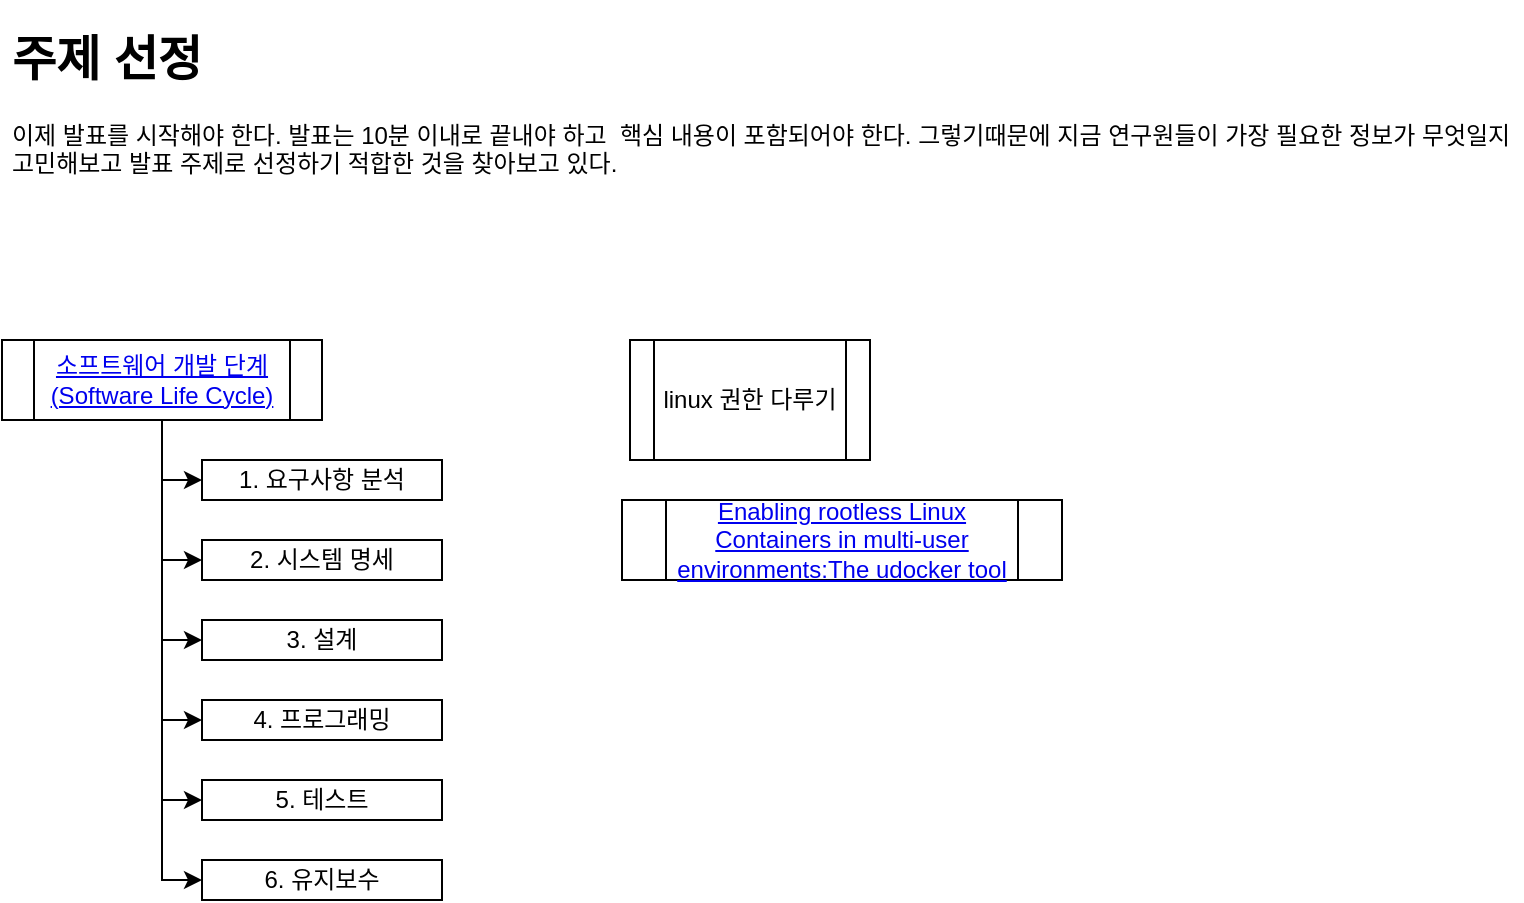 <mxfile>
    <diagram id="iIP79bNdfsaLJC7i_ccJ" name="페이지-1">
        <mxGraphModel dx="1109" dy="800" grid="1" gridSize="10" guides="1" tooltips="1" connect="1" arrows="1" fold="1" page="1" pageScale="1" pageWidth="827" pageHeight="1169" math="0" shadow="0">
            <root>
                <mxCell id="0"/>
                <mxCell id="1" parent="0"/>
                <mxCell id="2" value="&lt;h1&gt;주제 선정&lt;/h1&gt;&lt;p&gt;이제 발표를 시작해야 한다. 발표는 10분 이내로 끝내야 하고&amp;nbsp; 핵심 내용이 포함되어야 한다. 그렇기때문에 지금 연구원들이 가장 필요한 정보가 무엇일지 고민해보고 발표 주제로 선정하기 적합한 것을 찾아보고 있다.&lt;/p&gt;" style="text;html=1;strokeColor=none;fillColor=none;spacing=5;spacingTop=-20;whiteSpace=wrap;overflow=hidden;rounded=0;" parent="1" vertex="1">
                    <mxGeometry x="40" y="40" width="760" height="80" as="geometry"/>
                </mxCell>
                <mxCell id="13" style="edgeStyle=orthogonalEdgeStyle;html=1;exitX=0.5;exitY=1;exitDx=0;exitDy=0;entryX=0;entryY=0.5;entryDx=0;entryDy=0;rounded=0;" parent="1" source="5" target="6" edge="1">
                    <mxGeometry relative="1" as="geometry"/>
                </mxCell>
                <mxCell id="14" style="edgeStyle=orthogonalEdgeStyle;rounded=0;html=1;exitX=0.5;exitY=1;exitDx=0;exitDy=0;entryX=0;entryY=0.5;entryDx=0;entryDy=0;" parent="1" source="5" target="7" edge="1">
                    <mxGeometry relative="1" as="geometry"/>
                </mxCell>
                <mxCell id="15" style="edgeStyle=orthogonalEdgeStyle;rounded=0;html=1;exitX=0.5;exitY=1;exitDx=0;exitDy=0;entryX=0;entryY=0.5;entryDx=0;entryDy=0;" parent="1" source="5" target="8" edge="1">
                    <mxGeometry relative="1" as="geometry"/>
                </mxCell>
                <mxCell id="16" style="edgeStyle=orthogonalEdgeStyle;rounded=0;html=1;exitX=0.5;exitY=1;exitDx=0;exitDy=0;entryX=0;entryY=0.5;entryDx=0;entryDy=0;" parent="1" source="5" target="9" edge="1">
                    <mxGeometry relative="1" as="geometry"/>
                </mxCell>
                <mxCell id="17" style="edgeStyle=orthogonalEdgeStyle;rounded=0;html=1;exitX=0.5;exitY=1;exitDx=0;exitDy=0;entryX=0;entryY=0.5;entryDx=0;entryDy=0;" parent="1" source="5" target="10" edge="1">
                    <mxGeometry relative="1" as="geometry"/>
                </mxCell>
                <mxCell id="18" style="edgeStyle=orthogonalEdgeStyle;rounded=0;html=1;exitX=0.5;exitY=1;exitDx=0;exitDy=0;entryX=0;entryY=0.5;entryDx=0;entryDy=0;" parent="1" source="5" target="11" edge="1">
                    <mxGeometry relative="1" as="geometry"/>
                </mxCell>
                <mxCell id="5" value="&lt;a href=&quot;https://wanna-b.tistory.com/83&quot;&gt;소프트웨어 개발 단계(Software Life Cycle)&lt;/a&gt;" style="shape=process;whiteSpace=wrap;html=1;backgroundOutline=1;" parent="1" vertex="1">
                    <mxGeometry x="40" y="200" width="160" height="40" as="geometry"/>
                </mxCell>
                <mxCell id="6" value="1. 요구사항 분석" style="rounded=0;whiteSpace=wrap;html=1;" parent="1" vertex="1">
                    <mxGeometry x="140" y="260" width="120" height="20" as="geometry"/>
                </mxCell>
                <mxCell id="7" value="2. 시스템 명세" style="rounded=0;whiteSpace=wrap;html=1;" parent="1" vertex="1">
                    <mxGeometry x="140" y="300" width="120" height="20" as="geometry"/>
                </mxCell>
                <mxCell id="8" value="3. 설계" style="rounded=0;whiteSpace=wrap;html=1;" parent="1" vertex="1">
                    <mxGeometry x="140" y="340" width="120" height="20" as="geometry"/>
                </mxCell>
                <mxCell id="9" value="4. 프로그래밍" style="rounded=0;whiteSpace=wrap;html=1;" parent="1" vertex="1">
                    <mxGeometry x="140" y="380" width="120" height="20" as="geometry"/>
                </mxCell>
                <mxCell id="10" value="5. 테스트" style="rounded=0;whiteSpace=wrap;html=1;" parent="1" vertex="1">
                    <mxGeometry x="140" y="420" width="120" height="20" as="geometry"/>
                </mxCell>
                <mxCell id="11" value="6. 유지보수" style="rounded=0;whiteSpace=wrap;html=1;" parent="1" vertex="1">
                    <mxGeometry x="140" y="460" width="120" height="20" as="geometry"/>
                </mxCell>
                <mxCell id="20" value="linux 권한 다루기" style="shape=process;whiteSpace=wrap;html=1;backgroundOutline=1;" parent="1" vertex="1">
                    <mxGeometry x="354" y="200" width="120" height="60" as="geometry"/>
                </mxCell>
                <mxCell id="21" value="&lt;a href=&quot;https://www.sciencedirect.com/science/article/pii/S0010465518302042&quot;&gt;Enabling rootless Linux Containers in multi-user environments:The udocker tool&lt;/a&gt;" style="shape=process;whiteSpace=wrap;html=1;backgroundOutline=1;" parent="1" vertex="1">
                    <mxGeometry x="350" y="280" width="220" height="40" as="geometry"/>
                </mxCell>
            </root>
        </mxGraphModel>
    </diagram>
</mxfile>